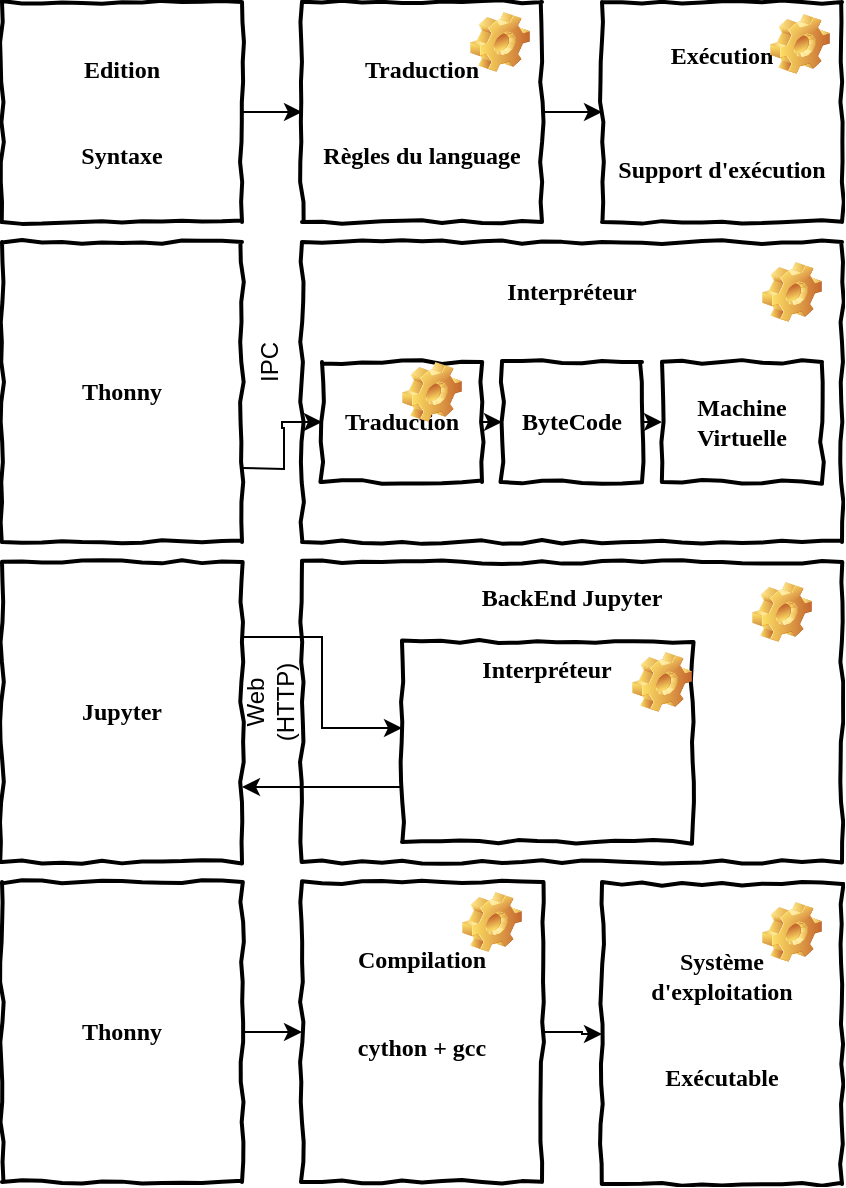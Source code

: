 <mxfile version="10.7.4" type="device"><diagram id="UXtzBCLsXq6ZraBdr0tg" name="Page-1"><mxGraphModel dx="1209" dy="762" grid="1" gridSize="10" guides="1" tooltips="1" connect="1" arrows="1" fold="1" page="1" pageScale="1" pageWidth="826" pageHeight="1169" math="0" shadow="0"><root><mxCell id="0"/><mxCell id="1" parent="0"/><mxCell id="FccrfQptQl8qDRl1SpVp-28" value="&lt;div&gt;BackEnd Jupyter&lt;/div&gt;&lt;div&gt;&lt;br&gt;&lt;/div&gt;&lt;div&gt;&lt;br&gt;&lt;/div&gt;&lt;div&gt;&lt;br&gt;&lt;/div&gt;&lt;div&gt;&lt;br&gt;&lt;/div&gt;&lt;div&gt;&lt;br&gt;&lt;/div&gt;&lt;div&gt;&lt;br&gt;&lt;/div&gt;&lt;div&gt;&lt;br&gt;&lt;/div&gt;&lt;div&gt;&lt;br&gt;&lt;/div&gt;" style="html=1;whiteSpace=wrap;comic=1;strokeWidth=2;fontFamily=Comic Sans MS;fontStyle=1;" parent="1" vertex="1"><mxGeometry x="170" y="300" width="270" height="150" as="geometry"/></mxCell><mxCell id="FccrfQptQl8qDRl1SpVp-17" value="&lt;div&gt;Interpréteur&lt;/div&gt;&lt;div&gt;&lt;br&gt;&lt;/div&gt;&lt;div&gt;&lt;br&gt;&lt;/div&gt;&lt;div&gt;&lt;br&gt;&lt;/div&gt;&lt;div&gt;&lt;br&gt;&lt;/div&gt;&lt;div&gt;&lt;br&gt;&lt;/div&gt;&lt;div&gt;&lt;br&gt;&lt;/div&gt;&lt;div&gt;&lt;br&gt;&lt;/div&gt;" style="html=1;whiteSpace=wrap;comic=1;strokeWidth=2;fontFamily=Comic Sans MS;fontStyle=1;" parent="1" vertex="1"><mxGeometry x="170" y="140" width="270" height="150" as="geometry"/></mxCell><mxCell id="FccrfQptQl8qDRl1SpVp-10" style="edgeStyle=orthogonalEdgeStyle;rounded=0;orthogonalLoop=1;jettySize=auto;html=1;exitX=1;exitY=0.5;exitDx=0;exitDy=0;" parent="1" source="FccrfQptQl8qDRl1SpVp-2" target="FccrfQptQl8qDRl1SpVp-3" edge="1"><mxGeometry relative="1" as="geometry"/></mxCell><mxCell id="FccrfQptQl8qDRl1SpVp-2" value="&lt;div&gt;Edition&lt;/div&gt;&lt;div&gt;&lt;br&gt;&lt;/div&gt;&lt;div&gt;&lt;br&gt;&lt;/div&gt;&lt;div&gt;Syntaxe&lt;br&gt;&lt;/div&gt;" style="html=1;whiteSpace=wrap;comic=1;strokeWidth=2;fontFamily=Comic Sans MS;fontStyle=1;" parent="1" vertex="1"><mxGeometry x="20" y="20" width="120" height="110" as="geometry"/></mxCell><mxCell id="FccrfQptQl8qDRl1SpVp-11" style="edgeStyle=orthogonalEdgeStyle;rounded=0;orthogonalLoop=1;jettySize=auto;html=1;exitX=1;exitY=0.5;exitDx=0;exitDy=0;entryX=0;entryY=0.5;entryDx=0;entryDy=0;" parent="1" source="FccrfQptQl8qDRl1SpVp-3" target="FccrfQptQl8qDRl1SpVp-5" edge="1"><mxGeometry relative="1" as="geometry"/></mxCell><mxCell id="FccrfQptQl8qDRl1SpVp-3" value="&lt;div&gt;Traduction&lt;/div&gt;&lt;div&gt;&lt;br&gt;&lt;/div&gt;&lt;div&gt;&lt;br&gt;&lt;/div&gt;&lt;div&gt;Règles du language&lt;br&gt;&lt;/div&gt;" style="html=1;whiteSpace=wrap;comic=1;strokeWidth=2;fontFamily=Comic Sans MS;fontStyle=1;" parent="1" vertex="1"><mxGeometry x="170" y="20" width="120" height="110" as="geometry"/></mxCell><mxCell id="FccrfQptQl8qDRl1SpVp-4" value="" style="shape=image;html=1;verticalLabelPosition=bottom;labelBackgroundColor=#ffffff;verticalAlign=top;imageAspect=0;image=img/clipart/Gear_128x128.png" parent="1" vertex="1"><mxGeometry x="254" y="25" width="30" height="30" as="geometry"/></mxCell><mxCell id="FccrfQptQl8qDRl1SpVp-5" value="&lt;div&gt;Exécution&lt;/div&gt;&lt;div&gt;&lt;br&gt;&lt;/div&gt;&lt;div&gt;&lt;br&gt;&lt;/div&gt;&lt;div&gt;&lt;br&gt;&lt;/div&gt;&lt;div&gt;Support d'exécution&lt;/div&gt;" style="html=1;whiteSpace=wrap;comic=1;strokeWidth=2;fontFamily=Comic Sans MS;fontStyle=1;" parent="1" vertex="1"><mxGeometry x="320" y="20" width="120" height="110" as="geometry"/></mxCell><mxCell id="FccrfQptQl8qDRl1SpVp-6" value="" style="shape=image;html=1;verticalLabelPosition=bottom;labelBackgroundColor=#ffffff;verticalAlign=top;imageAspect=0;image=img/clipart/Gear_128x128.png" parent="1" vertex="1"><mxGeometry x="404" y="26" width="30" height="30" as="geometry"/></mxCell><mxCell id="FccrfQptQl8qDRl1SpVp-20" style="edgeStyle=orthogonalEdgeStyle;rounded=0;orthogonalLoop=1;jettySize=auto;html=1;exitX=1;exitY=0.75;exitDx=0;exitDy=0;entryX=0;entryY=0.5;entryDx=0;entryDy=0;" parent="1" target="FccrfQptQl8qDRl1SpVp-15" edge="1"><mxGeometry relative="1" as="geometry"><mxPoint x="140" y="253" as="sourcePoint"/></mxGeometry></mxCell><mxCell id="FccrfQptQl8qDRl1SpVp-18" value="" style="shape=image;html=1;verticalLabelPosition=bottom;labelBackgroundColor=#ffffff;verticalAlign=top;imageAspect=0;image=img/clipart/Gear_128x128.png" parent="1" vertex="1"><mxGeometry x="400" y="150" width="30" height="30" as="geometry"/></mxCell><mxCell id="FccrfQptQl8qDRl1SpVp-19" value="" style="group" parent="1" vertex="1" connectable="0"><mxGeometry x="180" y="200" width="110" height="60" as="geometry"/></mxCell><mxCell id="FccrfQptQl8qDRl1SpVp-15" value="&lt;div&gt;Traduction&lt;/div&gt;" style="html=1;whiteSpace=wrap;comic=1;strokeWidth=2;fontFamily=Comic Sans MS;fontStyle=1;" parent="FccrfQptQl8qDRl1SpVp-19" vertex="1"><mxGeometry width="80" height="60" as="geometry"/></mxCell><mxCell id="FccrfQptQl8qDRl1SpVp-16" value="" style="shape=image;html=1;verticalLabelPosition=bottom;labelBackgroundColor=#ffffff;verticalAlign=top;imageAspect=0;image=img/clipart/Gear_128x128.png" parent="FccrfQptQl8qDRl1SpVp-19" vertex="1"><mxGeometry x="40" width="30" height="30" as="geometry"/></mxCell><mxCell id="FccrfQptQl8qDRl1SpVp-24" style="edgeStyle=orthogonalEdgeStyle;rounded=0;orthogonalLoop=1;jettySize=auto;html=1;exitX=1;exitY=0.5;exitDx=0;exitDy=0;entryX=0;entryY=0.5;entryDx=0;entryDy=0;" parent="1" source="FccrfQptQl8qDRl1SpVp-21" target="FccrfQptQl8qDRl1SpVp-23" edge="1"><mxGeometry relative="1" as="geometry"/></mxCell><mxCell id="FccrfQptQl8qDRl1SpVp-21" value="ByteCode" style="html=1;whiteSpace=wrap;comic=1;strokeWidth=2;fontFamily=Comic Sans MS;fontStyle=1;" parent="1" vertex="1"><mxGeometry x="270" y="200" width="70" height="60" as="geometry"/></mxCell><mxCell id="FccrfQptQl8qDRl1SpVp-22" style="edgeStyle=orthogonalEdgeStyle;rounded=0;orthogonalLoop=1;jettySize=auto;html=1;exitX=1;exitY=0.5;exitDx=0;exitDy=0;entryX=0;entryY=0.5;entryDx=0;entryDy=0;" parent="1" source="FccrfQptQl8qDRl1SpVp-15" target="FccrfQptQl8qDRl1SpVp-21" edge="1"><mxGeometry relative="1" as="geometry"/></mxCell><mxCell id="FccrfQptQl8qDRl1SpVp-23" value="&lt;div&gt;Machine&lt;/div&gt;&lt;div&gt;Virtuelle&lt;br&gt;&lt;/div&gt;" style="html=1;whiteSpace=wrap;comic=1;strokeWidth=2;fontFamily=Comic Sans MS;fontStyle=1;" parent="1" vertex="1"><mxGeometry x="350" y="200" width="80" height="60" as="geometry"/></mxCell><mxCell id="FccrfQptQl8qDRl1SpVp-26" value="Thonny" style="html=1;whiteSpace=wrap;comic=1;strokeWidth=2;fontFamily=Comic Sans MS;fontStyle=1;" parent="1" vertex="1"><mxGeometry x="20" y="140" width="120" height="150" as="geometry"/></mxCell><mxCell id="FccrfQptQl8qDRl1SpVp-32" style="edgeStyle=orthogonalEdgeStyle;rounded=0;orthogonalLoop=1;jettySize=auto;html=1;exitX=1;exitY=0.25;exitDx=0;exitDy=0;entryX=0;entryY=0.43;entryDx=0;entryDy=0;entryPerimeter=0;" parent="1" source="FccrfQptQl8qDRl1SpVp-27" target="FccrfQptQl8qDRl1SpVp-29" edge="1"><mxGeometry relative="1" as="geometry"><Array as="points"><mxPoint x="180" y="338"/><mxPoint x="180" y="383"/></Array></mxGeometry></mxCell><mxCell id="FccrfQptQl8qDRl1SpVp-27" value="Jupyter" style="html=1;whiteSpace=wrap;comic=1;strokeWidth=2;fontFamily=Comic Sans MS;fontStyle=1;" parent="1" vertex="1"><mxGeometry x="20" y="300" width="120" height="150" as="geometry"/></mxCell><mxCell id="FccrfQptQl8qDRl1SpVp-33" style="edgeStyle=orthogonalEdgeStyle;rounded=0;orthogonalLoop=1;jettySize=auto;html=1;exitX=0;exitY=0.75;exitDx=0;exitDy=0;entryX=1;entryY=0.75;entryDx=0;entryDy=0;" parent="1" source="FccrfQptQl8qDRl1SpVp-29" target="FccrfQptQl8qDRl1SpVp-27" edge="1"><mxGeometry relative="1" as="geometry"><Array as="points"><mxPoint x="220" y="413"/></Array></mxGeometry></mxCell><mxCell id="FccrfQptQl8qDRl1SpVp-29" value="&lt;div&gt;Interpréteur&lt;/div&gt;&lt;div&gt;&lt;br&gt;&lt;/div&gt;&lt;div&gt;&lt;br&gt;&lt;/div&gt;&lt;div&gt;&lt;br&gt;&lt;/div&gt;&lt;div&gt;&lt;br&gt;&lt;/div&gt;&lt;div&gt;&lt;br&gt;&lt;/div&gt;" style="html=1;whiteSpace=wrap;comic=1;strokeWidth=2;fontFamily=Comic Sans MS;fontStyle=1;" parent="1" vertex="1"><mxGeometry x="220" y="340" width="145" height="100" as="geometry"/></mxCell><mxCell id="FccrfQptQl8qDRl1SpVp-30" value="" style="shape=image;html=1;verticalLabelPosition=bottom;labelBackgroundColor=#ffffff;verticalAlign=top;imageAspect=0;image=img/clipart/Gear_128x128.png" parent="1" vertex="1"><mxGeometry x="395" y="310" width="30" height="30" as="geometry"/></mxCell><mxCell id="FccrfQptQl8qDRl1SpVp-31" value="" style="shape=image;html=1;verticalLabelPosition=bottom;labelBackgroundColor=#ffffff;verticalAlign=top;imageAspect=0;image=img/clipart/Gear_128x128.png" parent="1" vertex="1"><mxGeometry x="335" y="345" width="30" height="30" as="geometry"/></mxCell><mxCell id="FccrfQptQl8qDRl1SpVp-34" value="Web (HTTP)" style="text;html=1;strokeColor=none;fillColor=none;align=center;verticalAlign=middle;whiteSpace=wrap;rounded=0;rotation=-90;" parent="1" vertex="1"><mxGeometry x="134" y="360" width="40" height="20" as="geometry"/></mxCell><mxCell id="FccrfQptQl8qDRl1SpVp-35" value="IPC" style="text;html=1;strokeColor=none;fillColor=none;align=center;verticalAlign=middle;whiteSpace=wrap;rounded=0;rotation=-90;" parent="1" vertex="1"><mxGeometry x="134" y="190" width="40" height="20" as="geometry"/></mxCell><mxCell id="pBc29et-jEeetsDnzfRW-4" value="" style="edgeStyle=orthogonalEdgeStyle;rounded=0;orthogonalLoop=1;jettySize=auto;html=1;fontFamily=sans-serif;fontSize=15;" edge="1" parent="1" source="pBc29et-jEeetsDnzfRW-1" target="pBc29et-jEeetsDnzfRW-2"><mxGeometry relative="1" as="geometry"/></mxCell><mxCell id="pBc29et-jEeetsDnzfRW-1" value="Thonny" style="html=1;whiteSpace=wrap;comic=1;strokeWidth=2;fontFamily=Comic Sans MS;fontStyle=1;" vertex="1" parent="1"><mxGeometry x="20" y="460" width="120" height="150" as="geometry"/></mxCell><mxCell id="pBc29et-jEeetsDnzfRW-5" value="" style="edgeStyle=orthogonalEdgeStyle;rounded=0;orthogonalLoop=1;jettySize=auto;html=1;fontFamily=sans-serif;fontSize=15;" edge="1" parent="1" source="pBc29et-jEeetsDnzfRW-2" target="pBc29et-jEeetsDnzfRW-3"><mxGeometry relative="1" as="geometry"/></mxCell><mxCell id="pBc29et-jEeetsDnzfRW-2" value="Compilation&lt;br&gt;&lt;br&gt;&lt;br&gt;cython + gcc&lt;br&gt;&lt;br&gt;&lt;br&gt;" style="html=1;whiteSpace=wrap;comic=1;strokeWidth=2;fontFamily=Comic Sans MS;fontStyle=1;" vertex="1" parent="1"><mxGeometry x="170" y="460" width="120" height="150" as="geometry"/></mxCell><mxCell id="pBc29et-jEeetsDnzfRW-3" value="Système &lt;br&gt;d'exploitation&lt;br&gt;&lt;br&gt;&lt;br&gt;Exécutable&lt;br&gt;&lt;br&gt;" style="html=1;whiteSpace=wrap;comic=1;strokeWidth=2;fontFamily=Comic Sans MS;fontStyle=1;" vertex="1" parent="1"><mxGeometry x="320" y="461" width="120" height="150" as="geometry"/></mxCell><mxCell id="pBc29et-jEeetsDnzfRW-6" value="" style="shape=image;html=1;verticalLabelPosition=bottom;labelBackgroundColor=#ffffff;verticalAlign=top;imageAspect=0;image=img/clipart/Gear_128x128.png" vertex="1" parent="1"><mxGeometry x="400" y="470" width="30" height="30" as="geometry"/></mxCell><mxCell id="pBc29et-jEeetsDnzfRW-7" value="" style="shape=image;html=1;verticalLabelPosition=bottom;labelBackgroundColor=#ffffff;verticalAlign=top;imageAspect=0;image=img/clipart/Gear_128x128.png" vertex="1" parent="1"><mxGeometry x="250" y="465" width="30" height="30" as="geometry"/></mxCell></root></mxGraphModel></diagram></mxfile>